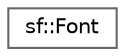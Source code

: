 digraph "Graphical Class Hierarchy"
{
 // LATEX_PDF_SIZE
  bgcolor="transparent";
  edge [fontname=Helvetica,fontsize=10,labelfontname=Helvetica,labelfontsize=10];
  node [fontname=Helvetica,fontsize=10,shape=box,height=0.2,width=0.4];
  rankdir="LR";
  Node0 [id="Node000000",label="sf::Font",height=0.2,width=0.4,color="grey40", fillcolor="white", style="filled",URL="$classsf_1_1_font.html",tooltip="Class for loading and manipulating character fonts."];
}
